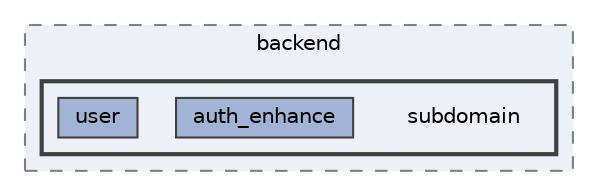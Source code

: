 digraph "resources/views/backend/subdomain"
{
 // LATEX_PDF_SIZE
  bgcolor="transparent";
  edge [fontname=Helvetica,fontsize=10,labelfontname=Helvetica,labelfontsize=10];
  node [fontname=Helvetica,fontsize=10,shape=box,height=0.2,width=0.4];
  compound=true
  subgraph clusterdir_48f752ed06fe2ec4f169a5606dccb442 {
    graph [ bgcolor="#edf0f7", pencolor="grey50", label="backend", fontname=Helvetica,fontsize=10 style="filled,dashed", URL="dir_48f752ed06fe2ec4f169a5606dccb442.html",tooltip=""]
  subgraph clusterdir_acbbe27343cd69e0b6c6c86cef163ff5 {
    graph [ bgcolor="#edf0f7", pencolor="grey25", label="", fontname=Helvetica,fontsize=10 style="filled,bold", URL="dir_acbbe27343cd69e0b6c6c86cef163ff5.html",tooltip=""]
    dir_acbbe27343cd69e0b6c6c86cef163ff5 [shape=plaintext, label="subdomain"];
  dir_15de6681686623171d015c7abea1ed63 [label="auth_enhance", fillcolor="#a2b4d6", color="grey25", style="filled", URL="dir_15de6681686623171d015c7abea1ed63.html",tooltip=""];
  dir_5e8d22e675300da5ab7f53aeda9e2ae4 [label="user", fillcolor="#a2b4d6", color="grey25", style="filled", URL="dir_5e8d22e675300da5ab7f53aeda9e2ae4.html",tooltip=""];
  }
  }
}
